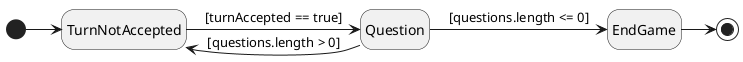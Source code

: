 @startuml state
hide empty description

[*] -> TurnNotAccepted

TurnNotAccepted -> Question : [turnAccepted == true]

Question -> TurnNotAccepted : [questions.length > 0]

Question -> EndGame : [questions.length <= 0]

EndGame -> [*]

@enduml
